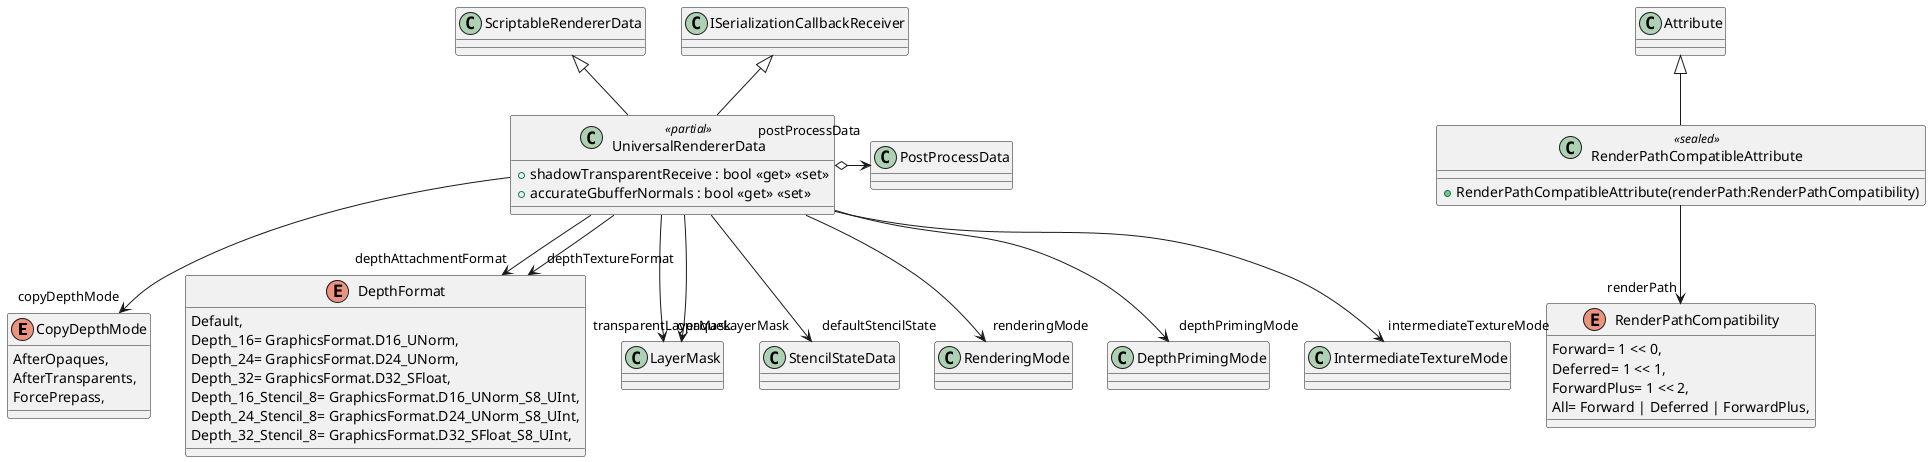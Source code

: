 @startuml
enum CopyDepthMode {
    AfterOpaques,
    AfterTransparents,
    ForcePrepass,
}
enum RenderPathCompatibility {
    Forward= 1 << 0,
    Deferred= 1 << 1,
    ForwardPlus= 1 << 2,
    All= Forward | Deferred | ForwardPlus,
}
class RenderPathCompatibleAttribute <<sealed>> {
    + RenderPathCompatibleAttribute(renderPath:RenderPathCompatibility)
}
enum DepthFormat {
    Default,
    Depth_16= GraphicsFormat.D16_UNorm,
    Depth_24= GraphicsFormat.D24_UNorm,
    Depth_32= GraphicsFormat.D32_SFloat,
    Depth_16_Stencil_8= GraphicsFormat.D16_UNorm_S8_UInt,
    Depth_24_Stencil_8= GraphicsFormat.D24_UNorm_S8_UInt,
    Depth_32_Stencil_8= GraphicsFormat.D32_SFloat_S8_UInt,
}
class UniversalRendererData <<partial>> {
    + shadowTransparentReceive : bool <<get>> <<set>>
    + accurateGbufferNormals : bool <<get>> <<set>>
}
Attribute <|-- RenderPathCompatibleAttribute
RenderPathCompatibleAttribute --> "renderPath" RenderPathCompatibility
ScriptableRendererData <|-- UniversalRendererData
ISerializationCallbackReceiver <|-- UniversalRendererData
UniversalRendererData o-> "postProcessData" PostProcessData
UniversalRendererData --> "opaqueLayerMask" LayerMask
UniversalRendererData --> "transparentLayerMask" LayerMask
UniversalRendererData --> "defaultStencilState" StencilStateData
UniversalRendererData --> "renderingMode" RenderingMode
UniversalRendererData --> "depthPrimingMode" DepthPrimingMode
UniversalRendererData --> "copyDepthMode" CopyDepthMode
UniversalRendererData --> "depthAttachmentFormat" DepthFormat
UniversalRendererData --> "depthTextureFormat" DepthFormat
UniversalRendererData --> "intermediateTextureMode" IntermediateTextureMode
@enduml
